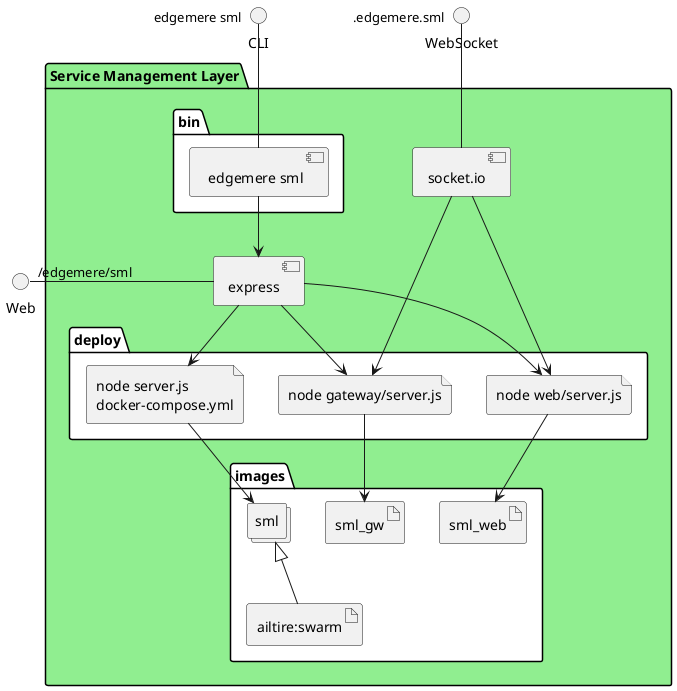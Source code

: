 @startuml
  interface CLI
  interface Web
  interface WebSocket
package "Service Management Layer" #lightgreen {
  component express as REST
  component socket.io as socket
  folder bin #ffffff {
    component " edgemere sml" as binName
  }
  binName --> REST

  folder deploy #ffffff {
      file "node server.js\ndocker-compose.yml" as sml_container
      REST --> sml_container

  
    file "node web/server.js" as web_container
    REST --> web_container
    socket ---> web_container
  
    file "node gateway/server.js" as gateway_container
    REST --> gateway_container
    socket ---> gateway_container
  
  }
  folder images #ffffff {
    collections "sml" as smlimage
    artifact "ailtire:swarm" as ailtireswarm
    smlimage <|-- ailtireswarm
    sml_container --> smlimage

  
      artifact sml_web
      web_container --> sml_web
    
      artifact sml_gw
      gateway_container --> sml_gw
    
  }
}
CLI " edgemere sml" -- binName
Web "/edgemere/sml" - REST
WebSocket ".edgemere.sml" -- socket

@enduml

